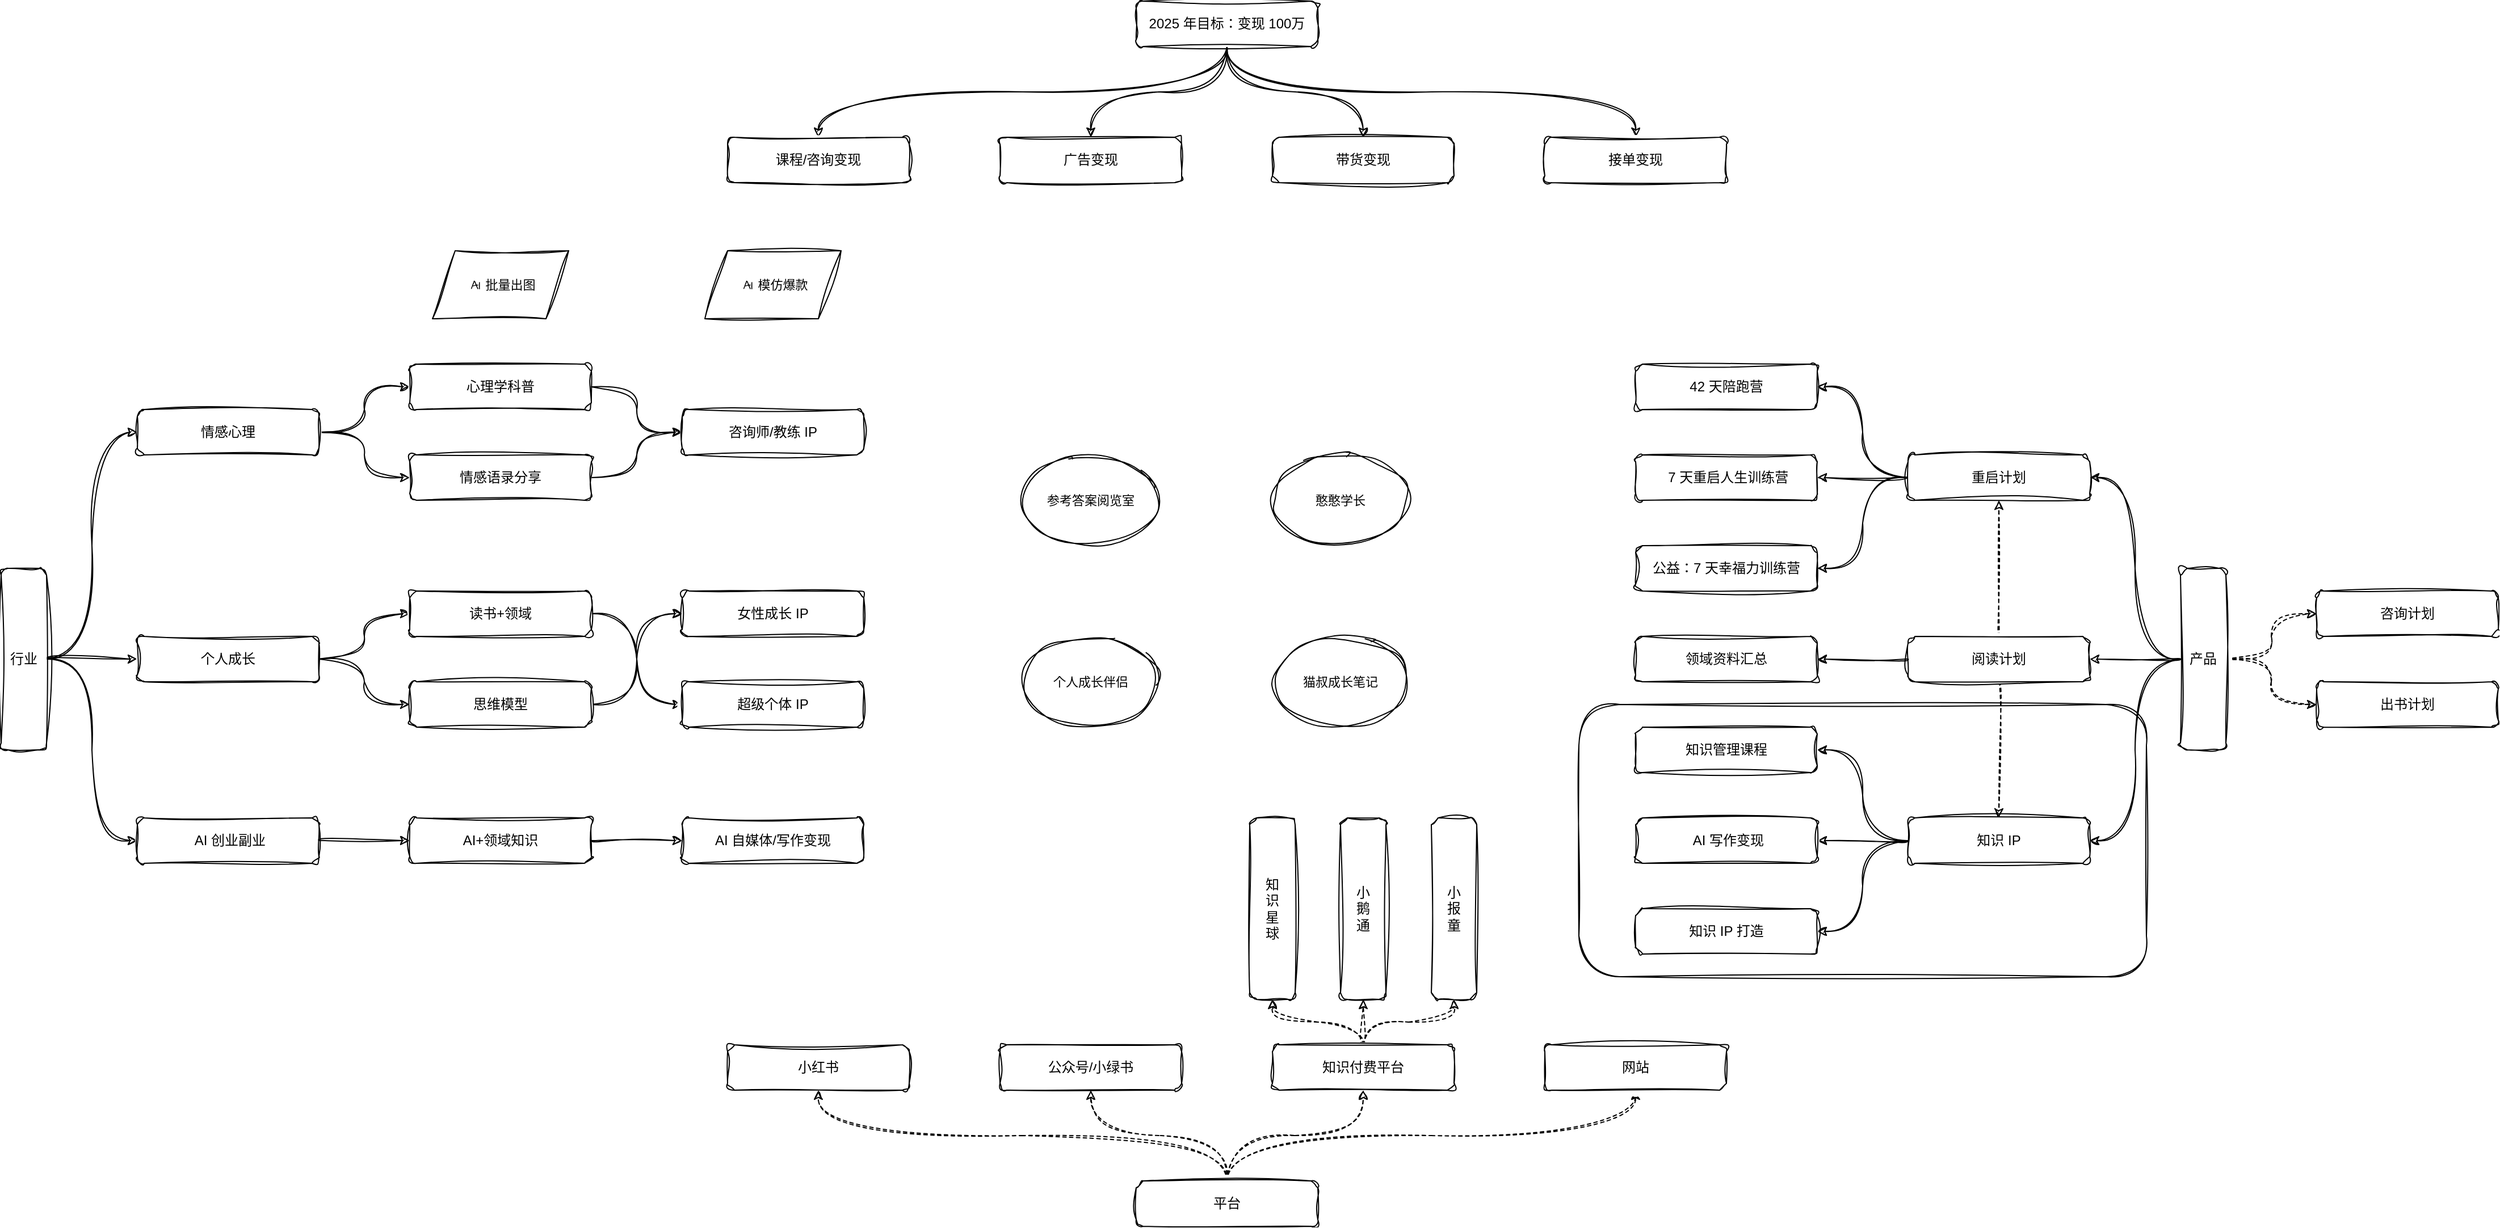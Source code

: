 <mxfile version="26.0.2">
  <diagram name="第 1 页" id="UwPCsk7tcZKnBwsrufCo">
    <mxGraphModel dx="2588" dy="488" grid="1" gridSize="10" guides="1" tooltips="1" connect="1" arrows="1" fold="1" page="1" pageScale="1" pageWidth="827" pageHeight="1169" math="0" shadow="0">
      <root>
        <mxCell id="0" />
        <mxCell id="1" parent="0" />
        <mxCell id="7ZCjbb---kI1NV6WR_Lr-1" value="" style="rounded=1;whiteSpace=wrap;html=1;sketch=1;hachureGap=4;jiggle=2;curveFitting=1;fontFamily=Architects Daughter;fontSource=https%3A%2F%2Ffonts.googleapis.com%2Fcss%3Ffamily%3DArchitects%2BDaughter;" vertex="1" parent="1">
          <mxGeometry x="-90" y="660" width="500" height="240" as="geometry" />
        </mxCell>
        <mxCell id="H55pQzMAIsQwWW3oVqWX-6" style="edgeStyle=orthogonalEdgeStyle;rounded=0;hachureGap=4;orthogonalLoop=1;jettySize=auto;html=1;fontFamily=Architects Daughter;fontSource=https%3A%2F%2Ffonts.googleapis.com%2Fcss%3Ffamily%3DArchitects%2BDaughter;curved=1;exitX=0.5;exitY=1;exitDx=0;exitDy=0;sketch=1;curveFitting=1;jiggle=2;" parent="1" source="H55pQzMAIsQwWW3oVqWX-1" target="H55pQzMAIsQwWW3oVqWX-2" edge="1">
          <mxGeometry relative="1" as="geometry" />
        </mxCell>
        <mxCell id="H55pQzMAIsQwWW3oVqWX-7" style="edgeStyle=orthogonalEdgeStyle;shape=connector;curved=1;rounded=0;sketch=1;hachureGap=4;jiggle=2;curveFitting=1;orthogonalLoop=1;jettySize=auto;html=1;entryX=0.5;entryY=0;entryDx=0;entryDy=0;strokeColor=default;align=center;verticalAlign=middle;fontFamily=Architects Daughter;fontSource=https%3A%2F%2Ffonts.googleapis.com%2Fcss%3Ffamily%3DArchitects%2BDaughter;fontSize=11;fontColor=default;labelBackgroundColor=default;endArrow=classic;" parent="1" source="H55pQzMAIsQwWW3oVqWX-1" target="H55pQzMAIsQwWW3oVqWX-3" edge="1">
          <mxGeometry relative="1" as="geometry" />
        </mxCell>
        <mxCell id="H55pQzMAIsQwWW3oVqWX-8" style="edgeStyle=orthogonalEdgeStyle;shape=connector;curved=1;rounded=0;sketch=1;hachureGap=4;jiggle=2;curveFitting=1;orthogonalLoop=1;jettySize=auto;html=1;strokeColor=default;align=center;verticalAlign=middle;fontFamily=Architects Daughter;fontSource=https%3A%2F%2Ffonts.googleapis.com%2Fcss%3Ffamily%3DArchitects%2BDaughter;fontSize=11;fontColor=default;labelBackgroundColor=default;endArrow=classic;" parent="1" source="H55pQzMAIsQwWW3oVqWX-1" target="H55pQzMAIsQwWW3oVqWX-4" edge="1">
          <mxGeometry relative="1" as="geometry" />
        </mxCell>
        <mxCell id="H55pQzMAIsQwWW3oVqWX-9" style="edgeStyle=orthogonalEdgeStyle;shape=connector;curved=1;rounded=0;sketch=1;hachureGap=4;jiggle=2;curveFitting=1;orthogonalLoop=1;jettySize=auto;html=1;strokeColor=default;align=center;verticalAlign=middle;fontFamily=Architects Daughter;fontSource=https%3A%2F%2Ffonts.googleapis.com%2Fcss%3Ffamily%3DArchitects%2BDaughter;fontSize=11;fontColor=default;labelBackgroundColor=default;endArrow=classic;exitX=0.5;exitY=1;exitDx=0;exitDy=0;" parent="1" source="H55pQzMAIsQwWW3oVqWX-1" target="H55pQzMAIsQwWW3oVqWX-5" edge="1">
          <mxGeometry relative="1" as="geometry" />
        </mxCell>
        <mxCell id="H55pQzMAIsQwWW3oVqWX-1" value="2025 年目标：变现 100万" style="rounded=1;whiteSpace=wrap;html=1;sketch=1;curveFitting=1;jiggle=2;" parent="1" vertex="1">
          <mxGeometry x="-480" y="40" width="160" height="40" as="geometry" />
        </mxCell>
        <mxCell id="H55pQzMAIsQwWW3oVqWX-2" value="课程/咨询变现" style="rounded=1;whiteSpace=wrap;html=1;sketch=1;curveFitting=1;jiggle=2;" parent="1" vertex="1">
          <mxGeometry x="-840" y="160" width="160" height="40" as="geometry" />
        </mxCell>
        <mxCell id="H55pQzMAIsQwWW3oVqWX-3" value="广告变现" style="rounded=1;whiteSpace=wrap;html=1;sketch=1;curveFitting=1;jiggle=2;" parent="1" vertex="1">
          <mxGeometry x="-600" y="160" width="160" height="40" as="geometry" />
        </mxCell>
        <mxCell id="H55pQzMAIsQwWW3oVqWX-4" value="带货变现" style="rounded=1;whiteSpace=wrap;html=1;sketch=1;curveFitting=1;jiggle=2;" parent="1" vertex="1">
          <mxGeometry x="-360" y="160" width="160" height="40" as="geometry" />
        </mxCell>
        <mxCell id="H55pQzMAIsQwWW3oVqWX-5" value="接单变现" style="rounded=1;whiteSpace=wrap;html=1;sketch=1;curveFitting=1;jiggle=2;" parent="1" vertex="1">
          <mxGeometry x="-120" y="160" width="160" height="40" as="geometry" />
        </mxCell>
        <mxCell id="H55pQzMAIsQwWW3oVqWX-14" style="edgeStyle=orthogonalEdgeStyle;shape=connector;curved=1;rounded=0;sketch=1;hachureGap=4;jiggle=2;curveFitting=1;orthogonalLoop=1;jettySize=auto;html=1;entryX=0;entryY=0.5;entryDx=0;entryDy=0;strokeColor=default;align=center;verticalAlign=middle;fontFamily=Architects Daughter;fontSource=https%3A%2F%2Ffonts.googleapis.com%2Fcss%3Ffamily%3DArchitects%2BDaughter;fontSize=11;fontColor=default;labelBackgroundColor=default;endArrow=classic;" parent="1" source="H55pQzMAIsQwWW3oVqWX-10" target="H55pQzMAIsQwWW3oVqWX-11" edge="1">
          <mxGeometry relative="1" as="geometry" />
        </mxCell>
        <mxCell id="H55pQzMAIsQwWW3oVqWX-15" style="edgeStyle=orthogonalEdgeStyle;shape=connector;curved=1;rounded=0;sketch=1;hachureGap=4;jiggle=2;curveFitting=1;orthogonalLoop=1;jettySize=auto;html=1;strokeColor=default;align=center;verticalAlign=middle;fontFamily=Architects Daughter;fontSource=https%3A%2F%2Ffonts.googleapis.com%2Fcss%3Ffamily%3DArchitects%2BDaughter;fontSize=11;fontColor=default;labelBackgroundColor=default;endArrow=classic;" parent="1" source="H55pQzMAIsQwWW3oVqWX-10" target="H55pQzMAIsQwWW3oVqWX-12" edge="1">
          <mxGeometry relative="1" as="geometry" />
        </mxCell>
        <mxCell id="H55pQzMAIsQwWW3oVqWX-16" style="edgeStyle=orthogonalEdgeStyle;shape=connector;curved=1;rounded=0;sketch=1;hachureGap=4;jiggle=2;curveFitting=1;orthogonalLoop=1;jettySize=auto;html=1;entryX=0;entryY=0.5;entryDx=0;entryDy=0;strokeColor=default;align=center;verticalAlign=middle;fontFamily=Architects Daughter;fontSource=https%3A%2F%2Ffonts.googleapis.com%2Fcss%3Ffamily%3DArchitects%2BDaughter;fontSize=11;fontColor=default;labelBackgroundColor=default;endArrow=classic;" parent="1" source="H55pQzMAIsQwWW3oVqWX-10" target="H55pQzMAIsQwWW3oVqWX-13" edge="1">
          <mxGeometry relative="1" as="geometry" />
        </mxCell>
        <mxCell id="H55pQzMAIsQwWW3oVqWX-10" value="行业" style="rounded=1;whiteSpace=wrap;html=1;sketch=1;curveFitting=1;jiggle=2;" parent="1" vertex="1">
          <mxGeometry x="-1480" y="540" width="40" height="160" as="geometry" />
        </mxCell>
        <mxCell id="H55pQzMAIsQwWW3oVqWX-22" style="edgeStyle=orthogonalEdgeStyle;shape=connector;curved=1;rounded=0;sketch=1;hachureGap=4;jiggle=2;curveFitting=1;orthogonalLoop=1;jettySize=auto;html=1;strokeColor=default;align=center;verticalAlign=middle;fontFamily=Architects Daughter;fontSource=https%3A%2F%2Ffonts.googleapis.com%2Fcss%3Ffamily%3DArchitects%2BDaughter;fontSize=11;fontColor=default;labelBackgroundColor=default;endArrow=classic;" parent="1" source="H55pQzMAIsQwWW3oVqWX-11" target="H55pQzMAIsQwWW3oVqWX-17" edge="1">
          <mxGeometry relative="1" as="geometry" />
        </mxCell>
        <mxCell id="H55pQzMAIsQwWW3oVqWX-23" style="edgeStyle=orthogonalEdgeStyle;shape=connector;curved=1;rounded=0;sketch=1;hachureGap=4;jiggle=2;curveFitting=1;orthogonalLoop=1;jettySize=auto;html=1;entryX=0;entryY=0.5;entryDx=0;entryDy=0;strokeColor=default;align=center;verticalAlign=middle;fontFamily=Architects Daughter;fontSource=https%3A%2F%2Ffonts.googleapis.com%2Fcss%3Ffamily%3DArchitects%2BDaughter;fontSize=11;fontColor=default;labelBackgroundColor=default;endArrow=classic;" parent="1" source="H55pQzMAIsQwWW3oVqWX-11" target="H55pQzMAIsQwWW3oVqWX-18" edge="1">
          <mxGeometry relative="1" as="geometry" />
        </mxCell>
        <mxCell id="H55pQzMAIsQwWW3oVqWX-11" value="情感心理" style="rounded=1;whiteSpace=wrap;html=1;sketch=1;curveFitting=1;jiggle=2;" parent="1" vertex="1">
          <mxGeometry x="-1360" y="400" width="160" height="40" as="geometry" />
        </mxCell>
        <mxCell id="H55pQzMAIsQwWW3oVqWX-28" style="edgeStyle=orthogonalEdgeStyle;shape=connector;curved=1;rounded=0;sketch=1;hachureGap=4;jiggle=2;curveFitting=1;orthogonalLoop=1;jettySize=auto;html=1;strokeColor=default;align=center;verticalAlign=middle;fontFamily=Architects Daughter;fontSource=https%3A%2F%2Ffonts.googleapis.com%2Fcss%3Ffamily%3DArchitects%2BDaughter;fontSize=11;fontColor=default;labelBackgroundColor=default;endArrow=classic;" parent="1" source="H55pQzMAIsQwWW3oVqWX-12" target="H55pQzMAIsQwWW3oVqWX-24" edge="1">
          <mxGeometry relative="1" as="geometry" />
        </mxCell>
        <mxCell id="H55pQzMAIsQwWW3oVqWX-29" style="edgeStyle=orthogonalEdgeStyle;shape=connector;curved=1;rounded=0;sketch=1;hachureGap=4;jiggle=2;curveFitting=1;orthogonalLoop=1;jettySize=auto;html=1;entryX=0;entryY=0.5;entryDx=0;entryDy=0;strokeColor=default;align=center;verticalAlign=middle;fontFamily=Architects Daughter;fontSource=https%3A%2F%2Ffonts.googleapis.com%2Fcss%3Ffamily%3DArchitects%2BDaughter;fontSize=11;fontColor=default;labelBackgroundColor=default;endArrow=classic;" parent="1" source="H55pQzMAIsQwWW3oVqWX-12" target="H55pQzMAIsQwWW3oVqWX-25" edge="1">
          <mxGeometry relative="1" as="geometry" />
        </mxCell>
        <mxCell id="H55pQzMAIsQwWW3oVqWX-12" value="个人成长" style="rounded=1;whiteSpace=wrap;html=1;sketch=1;curveFitting=1;jiggle=2;" parent="1" vertex="1">
          <mxGeometry x="-1360" y="600" width="160" height="40" as="geometry" />
        </mxCell>
        <mxCell id="H55pQzMAIsQwWW3oVqWX-35" style="edgeStyle=orthogonalEdgeStyle;shape=connector;curved=1;rounded=0;sketch=1;hachureGap=4;jiggle=2;curveFitting=1;orthogonalLoop=1;jettySize=auto;html=1;strokeColor=default;align=center;verticalAlign=middle;fontFamily=Architects Daughter;fontSource=https%3A%2F%2Ffonts.googleapis.com%2Fcss%3Ffamily%3DArchitects%2BDaughter;fontSize=11;fontColor=default;labelBackgroundColor=default;endArrow=classic;" parent="1" source="H55pQzMAIsQwWW3oVqWX-13" target="H55pQzMAIsQwWW3oVqWX-33" edge="1">
          <mxGeometry relative="1" as="geometry" />
        </mxCell>
        <mxCell id="H55pQzMAIsQwWW3oVqWX-13" value="&amp;nbsp;AI 创业副业" style="rounded=1;whiteSpace=wrap;html=1;sketch=1;curveFitting=1;jiggle=2;" parent="1" vertex="1">
          <mxGeometry x="-1360" y="760" width="160" height="40" as="geometry" />
        </mxCell>
        <mxCell id="H55pQzMAIsQwWW3oVqWX-20" style="edgeStyle=orthogonalEdgeStyle;shape=connector;curved=1;rounded=0;sketch=1;hachureGap=4;jiggle=2;curveFitting=1;orthogonalLoop=1;jettySize=auto;html=1;entryX=0;entryY=0.5;entryDx=0;entryDy=0;strokeColor=default;align=center;verticalAlign=middle;fontFamily=Architects Daughter;fontSource=https%3A%2F%2Ffonts.googleapis.com%2Fcss%3Ffamily%3DArchitects%2BDaughter;fontSize=11;fontColor=default;labelBackgroundColor=default;endArrow=classic;" parent="1" source="H55pQzMAIsQwWW3oVqWX-17" target="H55pQzMAIsQwWW3oVqWX-19" edge="1">
          <mxGeometry relative="1" as="geometry" />
        </mxCell>
        <mxCell id="H55pQzMAIsQwWW3oVqWX-17" value="心理学科普" style="rounded=1;whiteSpace=wrap;html=1;sketch=1;curveFitting=1;jiggle=2;" parent="1" vertex="1">
          <mxGeometry x="-1120" y="360" width="160" height="40" as="geometry" />
        </mxCell>
        <mxCell id="H55pQzMAIsQwWW3oVqWX-21" style="edgeStyle=orthogonalEdgeStyle;shape=connector;curved=1;rounded=0;sketch=1;hachureGap=4;jiggle=2;curveFitting=1;orthogonalLoop=1;jettySize=auto;html=1;entryX=0;entryY=0.5;entryDx=0;entryDy=0;strokeColor=default;align=center;verticalAlign=middle;fontFamily=Architects Daughter;fontSource=https%3A%2F%2Ffonts.googleapis.com%2Fcss%3Ffamily%3DArchitects%2BDaughter;fontSize=11;fontColor=default;labelBackgroundColor=default;endArrow=classic;" parent="1" source="H55pQzMAIsQwWW3oVqWX-18" target="H55pQzMAIsQwWW3oVqWX-19" edge="1">
          <mxGeometry relative="1" as="geometry" />
        </mxCell>
        <mxCell id="H55pQzMAIsQwWW3oVqWX-18" value="情感语录分享" style="rounded=1;whiteSpace=wrap;html=1;sketch=1;curveFitting=1;jiggle=2;" parent="1" vertex="1">
          <mxGeometry x="-1120" y="440" width="160" height="40" as="geometry" />
        </mxCell>
        <mxCell id="H55pQzMAIsQwWW3oVqWX-19" value="咨询师/教练 IP" style="rounded=1;whiteSpace=wrap;html=1;sketch=1;curveFitting=1;jiggle=2;" parent="1" vertex="1">
          <mxGeometry x="-880" y="400" width="160" height="40" as="geometry" />
        </mxCell>
        <mxCell id="H55pQzMAIsQwWW3oVqWX-31" style="edgeStyle=orthogonalEdgeStyle;shape=connector;curved=1;rounded=0;sketch=1;hachureGap=4;jiggle=2;curveFitting=1;orthogonalLoop=1;jettySize=auto;html=1;entryX=0;entryY=0.5;entryDx=0;entryDy=0;strokeColor=default;align=center;verticalAlign=middle;fontFamily=Architects Daughter;fontSource=https%3A%2F%2Ffonts.googleapis.com%2Fcss%3Ffamily%3DArchitects%2BDaughter;fontSize=11;fontColor=default;labelBackgroundColor=default;endArrow=classic;" parent="1" source="H55pQzMAIsQwWW3oVqWX-24" target="H55pQzMAIsQwWW3oVqWX-27" edge="1">
          <mxGeometry relative="1" as="geometry" />
        </mxCell>
        <mxCell id="H55pQzMAIsQwWW3oVqWX-24" value="读书+领域" style="rounded=1;whiteSpace=wrap;html=1;sketch=1;curveFitting=1;jiggle=2;" parent="1" vertex="1">
          <mxGeometry x="-1120" y="560" width="160" height="40" as="geometry" />
        </mxCell>
        <mxCell id="H55pQzMAIsQwWW3oVqWX-32" style="edgeStyle=orthogonalEdgeStyle;shape=connector;curved=1;rounded=0;sketch=1;hachureGap=4;jiggle=2;curveFitting=1;orthogonalLoop=1;jettySize=auto;html=1;entryX=0;entryY=0.5;entryDx=0;entryDy=0;strokeColor=default;align=center;verticalAlign=middle;fontFamily=Architects Daughter;fontSource=https%3A%2F%2Ffonts.googleapis.com%2Fcss%3Ffamily%3DArchitects%2BDaughter;fontSize=11;fontColor=default;labelBackgroundColor=default;endArrow=classic;" parent="1" source="H55pQzMAIsQwWW3oVqWX-25" target="H55pQzMAIsQwWW3oVqWX-26" edge="1">
          <mxGeometry relative="1" as="geometry" />
        </mxCell>
        <mxCell id="H55pQzMAIsQwWW3oVqWX-25" value="思维模型" style="rounded=1;whiteSpace=wrap;html=1;sketch=1;curveFitting=1;jiggle=2;" parent="1" vertex="1">
          <mxGeometry x="-1120" y="640" width="160" height="40" as="geometry" />
        </mxCell>
        <mxCell id="H55pQzMAIsQwWW3oVqWX-26" value="女性成长 IP" style="rounded=1;whiteSpace=wrap;html=1;sketch=1;curveFitting=1;jiggle=2;" parent="1" vertex="1">
          <mxGeometry x="-880" y="560" width="160" height="40" as="geometry" />
        </mxCell>
        <mxCell id="H55pQzMAIsQwWW3oVqWX-27" value="超级个体 IP" style="rounded=1;whiteSpace=wrap;html=1;sketch=1;curveFitting=1;jiggle=2;" parent="1" vertex="1">
          <mxGeometry x="-880" y="640" width="160" height="40" as="geometry" />
        </mxCell>
        <mxCell id="H55pQzMAIsQwWW3oVqWX-37" style="edgeStyle=orthogonalEdgeStyle;shape=connector;curved=1;rounded=0;sketch=1;hachureGap=4;jiggle=2;curveFitting=1;orthogonalLoop=1;jettySize=auto;html=1;strokeColor=default;align=center;verticalAlign=middle;fontFamily=Architects Daughter;fontSource=https%3A%2F%2Ffonts.googleapis.com%2Fcss%3Ffamily%3DArchitects%2BDaughter;fontSize=11;fontColor=default;labelBackgroundColor=default;endArrow=classic;" parent="1" source="H55pQzMAIsQwWW3oVqWX-33" target="H55pQzMAIsQwWW3oVqWX-36" edge="1">
          <mxGeometry relative="1" as="geometry" />
        </mxCell>
        <mxCell id="H55pQzMAIsQwWW3oVqWX-33" value="AI+领域知识" style="rounded=1;whiteSpace=wrap;html=1;sketch=1;curveFitting=1;jiggle=2;" parent="1" vertex="1">
          <mxGeometry x="-1120" y="760" width="160" height="40" as="geometry" />
        </mxCell>
        <mxCell id="H55pQzMAIsQwWW3oVqWX-36" value="AI 自媒体/写作变现" style="rounded=1;whiteSpace=wrap;html=1;sketch=1;curveFitting=1;jiggle=2;" parent="1" vertex="1">
          <mxGeometry x="-880" y="760" width="160" height="40" as="geometry" />
        </mxCell>
        <mxCell id="H55pQzMAIsQwWW3oVqWX-42" style="edgeStyle=orthogonalEdgeStyle;shape=connector;curved=1;rounded=0;sketch=1;hachureGap=4;jiggle=2;curveFitting=1;orthogonalLoop=1;jettySize=auto;html=1;entryX=1;entryY=0.5;entryDx=0;entryDy=0;strokeColor=default;align=center;verticalAlign=middle;fontFamily=Architects Daughter;fontSource=https%3A%2F%2Ffonts.googleapis.com%2Fcss%3Ffamily%3DArchitects%2BDaughter;fontSize=11;fontColor=default;labelBackgroundColor=default;endArrow=classic;" parent="1" source="H55pQzMAIsQwWW3oVqWX-38" target="H55pQzMAIsQwWW3oVqWX-39" edge="1">
          <mxGeometry relative="1" as="geometry" />
        </mxCell>
        <mxCell id="H55pQzMAIsQwWW3oVqWX-43" style="edgeStyle=orthogonalEdgeStyle;shape=connector;curved=1;rounded=0;sketch=1;hachureGap=4;jiggle=2;curveFitting=1;orthogonalLoop=1;jettySize=auto;html=1;strokeColor=default;align=center;verticalAlign=middle;fontFamily=Architects Daughter;fontSource=https%3A%2F%2Ffonts.googleapis.com%2Fcss%3Ffamily%3DArchitects%2BDaughter;fontSize=11;fontColor=default;labelBackgroundColor=default;endArrow=classic;" parent="1" source="H55pQzMAIsQwWW3oVqWX-38" target="H55pQzMAIsQwWW3oVqWX-40" edge="1">
          <mxGeometry relative="1" as="geometry" />
        </mxCell>
        <mxCell id="H55pQzMAIsQwWW3oVqWX-44" style="edgeStyle=orthogonalEdgeStyle;shape=connector;curved=1;rounded=0;sketch=1;hachureGap=4;jiggle=2;curveFitting=1;orthogonalLoop=1;jettySize=auto;html=1;entryX=1;entryY=0.5;entryDx=0;entryDy=0;strokeColor=default;align=center;verticalAlign=middle;fontFamily=Architects Daughter;fontSource=https%3A%2F%2Ffonts.googleapis.com%2Fcss%3Ffamily%3DArchitects%2BDaughter;fontSize=11;fontColor=default;labelBackgroundColor=default;endArrow=classic;" parent="1" source="H55pQzMAIsQwWW3oVqWX-38" target="H55pQzMAIsQwWW3oVqWX-41" edge="1">
          <mxGeometry relative="1" as="geometry" />
        </mxCell>
        <mxCell id="H55pQzMAIsQwWW3oVqWX-85" style="edgeStyle=orthogonalEdgeStyle;shape=connector;curved=1;rounded=0;sketch=1;hachureGap=4;jiggle=2;curveFitting=1;orthogonalLoop=1;jettySize=auto;html=1;dashed=1;strokeColor=default;align=center;verticalAlign=middle;fontFamily=Architects Daughter;fontSource=https%3A%2F%2Ffonts.googleapis.com%2Fcss%3Ffamily%3DArchitects%2BDaughter;fontSize=11;fontColor=default;labelBackgroundColor=default;endArrow=classic;" parent="1" source="H55pQzMAIsQwWW3oVqWX-38" target="H55pQzMAIsQwWW3oVqWX-84" edge="1">
          <mxGeometry relative="1" as="geometry" />
        </mxCell>
        <mxCell id="H55pQzMAIsQwWW3oVqWX-87" style="edgeStyle=orthogonalEdgeStyle;shape=connector;curved=1;rounded=0;sketch=1;hachureGap=4;jiggle=2;curveFitting=1;orthogonalLoop=1;jettySize=auto;html=1;entryX=0;entryY=0.5;entryDx=0;entryDy=0;dashed=1;strokeColor=default;align=center;verticalAlign=middle;fontFamily=Architects Daughter;fontSource=https%3A%2F%2Ffonts.googleapis.com%2Fcss%3Ffamily%3DArchitects%2BDaughter;fontSize=11;fontColor=default;labelBackgroundColor=default;endArrow=classic;" parent="1" source="H55pQzMAIsQwWW3oVqWX-38" target="H55pQzMAIsQwWW3oVqWX-86" edge="1">
          <mxGeometry relative="1" as="geometry" />
        </mxCell>
        <mxCell id="H55pQzMAIsQwWW3oVqWX-38" value="产品" style="rounded=1;whiteSpace=wrap;html=1;sketch=1;curveFitting=1;jiggle=2;" parent="1" vertex="1">
          <mxGeometry x="440" y="540" width="40" height="160" as="geometry" />
        </mxCell>
        <mxCell id="H55pQzMAIsQwWW3oVqWX-48" style="edgeStyle=orthogonalEdgeStyle;shape=connector;curved=1;rounded=0;sketch=1;hachureGap=4;jiggle=2;curveFitting=1;orthogonalLoop=1;jettySize=auto;html=1;entryX=1;entryY=0.5;entryDx=0;entryDy=0;strokeColor=default;align=center;verticalAlign=middle;fontFamily=Architects Daughter;fontSource=https%3A%2F%2Ffonts.googleapis.com%2Fcss%3Ffamily%3DArchitects%2BDaughter;fontSize=11;fontColor=default;labelBackgroundColor=default;endArrow=classic;" parent="1" source="H55pQzMAIsQwWW3oVqWX-39" target="H55pQzMAIsQwWW3oVqWX-45" edge="1">
          <mxGeometry relative="1" as="geometry" />
        </mxCell>
        <mxCell id="H55pQzMAIsQwWW3oVqWX-49" style="edgeStyle=orthogonalEdgeStyle;shape=connector;curved=1;rounded=0;sketch=1;hachureGap=4;jiggle=2;curveFitting=1;orthogonalLoop=1;jettySize=auto;html=1;strokeColor=default;align=center;verticalAlign=middle;fontFamily=Architects Daughter;fontSource=https%3A%2F%2Ffonts.googleapis.com%2Fcss%3Ffamily%3DArchitects%2BDaughter;fontSize=11;fontColor=default;labelBackgroundColor=default;endArrow=classic;" parent="1" source="H55pQzMAIsQwWW3oVqWX-39" target="H55pQzMAIsQwWW3oVqWX-47" edge="1">
          <mxGeometry relative="1" as="geometry" />
        </mxCell>
        <mxCell id="H55pQzMAIsQwWW3oVqWX-50" style="edgeStyle=orthogonalEdgeStyle;shape=connector;curved=1;rounded=0;sketch=1;hachureGap=4;jiggle=2;curveFitting=1;orthogonalLoop=1;jettySize=auto;html=1;entryX=1;entryY=0.5;entryDx=0;entryDy=0;strokeColor=default;align=center;verticalAlign=middle;fontFamily=Architects Daughter;fontSource=https%3A%2F%2Ffonts.googleapis.com%2Fcss%3Ffamily%3DArchitects%2BDaughter;fontSize=11;fontColor=default;labelBackgroundColor=default;endArrow=classic;" parent="1" source="H55pQzMAIsQwWW3oVqWX-39" target="H55pQzMAIsQwWW3oVqWX-46" edge="1">
          <mxGeometry relative="1" as="geometry" />
        </mxCell>
        <mxCell id="H55pQzMAIsQwWW3oVqWX-39" value="重启计划" style="rounded=1;whiteSpace=wrap;html=1;sketch=1;curveFitting=1;jiggle=2;" parent="1" vertex="1">
          <mxGeometry x="200" y="440" width="160" height="40" as="geometry" />
        </mxCell>
        <mxCell id="H55pQzMAIsQwWW3oVqWX-52" style="edgeStyle=orthogonalEdgeStyle;shape=connector;curved=1;rounded=0;sketch=1;hachureGap=4;jiggle=2;curveFitting=1;orthogonalLoop=1;jettySize=auto;html=1;strokeColor=default;align=center;verticalAlign=middle;fontFamily=Architects Daughter;fontSource=https%3A%2F%2Ffonts.googleapis.com%2Fcss%3Ffamily%3DArchitects%2BDaughter;fontSize=11;fontColor=default;labelBackgroundColor=default;endArrow=classic;" parent="1" source="H55pQzMAIsQwWW3oVqWX-40" target="H55pQzMAIsQwWW3oVqWX-51" edge="1">
          <mxGeometry relative="1" as="geometry" />
        </mxCell>
        <mxCell id="H55pQzMAIsQwWW3oVqWX-68" style="edgeStyle=orthogonalEdgeStyle;shape=connector;curved=1;rounded=0;sketch=1;hachureGap=4;jiggle=2;curveFitting=1;orthogonalLoop=1;jettySize=auto;html=1;entryX=0.5;entryY=1;entryDx=0;entryDy=0;dashed=1;strokeColor=default;align=center;verticalAlign=middle;fontFamily=Architects Daughter;fontSource=https%3A%2F%2Ffonts.googleapis.com%2Fcss%3Ffamily%3DArchitects%2BDaughter;fontSize=11;fontColor=default;labelBackgroundColor=default;endArrow=classic;" parent="1" source="H55pQzMAIsQwWW3oVqWX-40" target="H55pQzMAIsQwWW3oVqWX-39" edge="1">
          <mxGeometry relative="1" as="geometry" />
        </mxCell>
        <mxCell id="H55pQzMAIsQwWW3oVqWX-69" style="edgeStyle=orthogonalEdgeStyle;shape=connector;curved=1;rounded=0;sketch=1;hachureGap=4;jiggle=2;curveFitting=1;orthogonalLoop=1;jettySize=auto;html=1;entryX=0.5;entryY=0;entryDx=0;entryDy=0;dashed=1;strokeColor=default;align=center;verticalAlign=middle;fontFamily=Architects Daughter;fontSource=https%3A%2F%2Ffonts.googleapis.com%2Fcss%3Ffamily%3DArchitects%2BDaughter;fontSize=11;fontColor=default;labelBackgroundColor=default;endArrow=classic;" parent="1" source="H55pQzMAIsQwWW3oVqWX-40" target="H55pQzMAIsQwWW3oVqWX-41" edge="1">
          <mxGeometry relative="1" as="geometry" />
        </mxCell>
        <mxCell id="H55pQzMAIsQwWW3oVqWX-40" value="阅读计划" style="rounded=1;whiteSpace=wrap;html=1;sketch=1;curveFitting=1;jiggle=2;" parent="1" vertex="1">
          <mxGeometry x="200" y="600" width="160" height="40" as="geometry" />
        </mxCell>
        <mxCell id="H55pQzMAIsQwWW3oVqWX-56" style="edgeStyle=orthogonalEdgeStyle;shape=connector;curved=1;rounded=0;sketch=1;hachureGap=4;jiggle=2;curveFitting=1;orthogonalLoop=1;jettySize=auto;html=1;entryX=1;entryY=0.5;entryDx=0;entryDy=0;strokeColor=default;align=center;verticalAlign=middle;fontFamily=Architects Daughter;fontSource=https%3A%2F%2Ffonts.googleapis.com%2Fcss%3Ffamily%3DArchitects%2BDaughter;fontSize=11;fontColor=default;labelBackgroundColor=default;endArrow=classic;" parent="1" source="H55pQzMAIsQwWW3oVqWX-41" target="H55pQzMAIsQwWW3oVqWX-54" edge="1">
          <mxGeometry relative="1" as="geometry" />
        </mxCell>
        <mxCell id="H55pQzMAIsQwWW3oVqWX-57" style="edgeStyle=orthogonalEdgeStyle;shape=connector;curved=1;rounded=0;sketch=1;hachureGap=4;jiggle=2;curveFitting=1;orthogonalLoop=1;jettySize=auto;html=1;strokeColor=default;align=center;verticalAlign=middle;fontFamily=Architects Daughter;fontSource=https%3A%2F%2Ffonts.googleapis.com%2Fcss%3Ffamily%3DArchitects%2BDaughter;fontSize=11;fontColor=default;labelBackgroundColor=default;endArrow=classic;" parent="1" source="H55pQzMAIsQwWW3oVqWX-41" target="H55pQzMAIsQwWW3oVqWX-53" edge="1">
          <mxGeometry relative="1" as="geometry" />
        </mxCell>
        <mxCell id="H55pQzMAIsQwWW3oVqWX-58" style="edgeStyle=orthogonalEdgeStyle;shape=connector;curved=1;rounded=0;sketch=1;hachureGap=4;jiggle=2;curveFitting=1;orthogonalLoop=1;jettySize=auto;html=1;entryX=1;entryY=0.5;entryDx=0;entryDy=0;strokeColor=default;align=center;verticalAlign=middle;fontFamily=Architects Daughter;fontSource=https%3A%2F%2Ffonts.googleapis.com%2Fcss%3Ffamily%3DArchitects%2BDaughter;fontSize=11;fontColor=default;labelBackgroundColor=default;endArrow=classic;" parent="1" source="H55pQzMAIsQwWW3oVqWX-41" target="H55pQzMAIsQwWW3oVqWX-55" edge="1">
          <mxGeometry relative="1" as="geometry" />
        </mxCell>
        <mxCell id="H55pQzMAIsQwWW3oVqWX-41" value="知识 IP" style="rounded=1;whiteSpace=wrap;html=1;sketch=1;curveFitting=1;jiggle=2;" parent="1" vertex="1">
          <mxGeometry x="200" y="760" width="160" height="40" as="geometry" />
        </mxCell>
        <mxCell id="H55pQzMAIsQwWW3oVqWX-45" value="42 天陪跑营" style="rounded=1;whiteSpace=wrap;html=1;sketch=1;curveFitting=1;jiggle=2;" parent="1" vertex="1">
          <mxGeometry x="-40" y="360" width="160" height="40" as="geometry" />
        </mxCell>
        <mxCell id="H55pQzMAIsQwWW3oVqWX-46" value="公益：7 天幸福力训练营" style="rounded=1;whiteSpace=wrap;html=1;sketch=1;curveFitting=1;jiggle=2;" parent="1" vertex="1">
          <mxGeometry x="-40" y="520" width="160" height="40" as="geometry" />
        </mxCell>
        <mxCell id="H55pQzMAIsQwWW3oVqWX-47" value="&amp;nbsp;7 天重启人生训练营" style="rounded=1;whiteSpace=wrap;html=1;sketch=1;curveFitting=1;jiggle=2;" parent="1" vertex="1">
          <mxGeometry x="-40" y="440" width="160" height="40" as="geometry" />
        </mxCell>
        <mxCell id="H55pQzMAIsQwWW3oVqWX-51" value="领域资料汇总" style="rounded=1;whiteSpace=wrap;html=1;sketch=1;curveFitting=1;jiggle=2;" parent="1" vertex="1">
          <mxGeometry x="-40" y="600" width="160" height="40" as="geometry" />
        </mxCell>
        <mxCell id="H55pQzMAIsQwWW3oVqWX-53" value="&amp;nbsp;AI 写作变现" style="rounded=1;whiteSpace=wrap;html=1;sketch=1;curveFitting=1;jiggle=2;" parent="1" vertex="1">
          <mxGeometry x="-40" y="760" width="160" height="40" as="geometry" />
        </mxCell>
        <mxCell id="H55pQzMAIsQwWW3oVqWX-54" value="知识管理课程" style="rounded=1;whiteSpace=wrap;html=1;sketch=1;curveFitting=1;jiggle=2;" parent="1" vertex="1">
          <mxGeometry x="-40" y="680" width="160" height="40" as="geometry" />
        </mxCell>
        <mxCell id="H55pQzMAIsQwWW3oVqWX-55" value="知识 IP 打造" style="rounded=1;whiteSpace=wrap;html=1;sketch=1;curveFitting=1;jiggle=2;" parent="1" vertex="1">
          <mxGeometry x="-40" y="840" width="160" height="40" as="geometry" />
        </mxCell>
        <mxCell id="H55pQzMAIsQwWW3oVqWX-80" style="edgeStyle=orthogonalEdgeStyle;shape=connector;curved=1;rounded=0;sketch=1;hachureGap=4;jiggle=2;curveFitting=1;orthogonalLoop=1;jettySize=auto;html=1;entryX=0.5;entryY=1;entryDx=0;entryDy=0;dashed=1;strokeColor=default;align=center;verticalAlign=middle;fontFamily=Architects Daughter;fontSource=https%3A%2F%2Ffonts.googleapis.com%2Fcss%3Ffamily%3DArchitects%2BDaughter;fontSize=11;fontColor=default;labelBackgroundColor=default;endArrow=classic;exitX=0.5;exitY=0;exitDx=0;exitDy=0;" parent="1" source="H55pQzMAIsQwWW3oVqWX-74" target="H55pQzMAIsQwWW3oVqWX-75" edge="1">
          <mxGeometry relative="1" as="geometry" />
        </mxCell>
        <mxCell id="H55pQzMAIsQwWW3oVqWX-81" style="edgeStyle=orthogonalEdgeStyle;shape=connector;curved=1;rounded=0;sketch=1;hachureGap=4;jiggle=2;curveFitting=1;orthogonalLoop=1;jettySize=auto;html=1;entryX=0.5;entryY=1;entryDx=0;entryDy=0;dashed=1;strokeColor=default;align=center;verticalAlign=middle;fontFamily=Architects Daughter;fontSource=https%3A%2F%2Ffonts.googleapis.com%2Fcss%3Ffamily%3DArchitects%2BDaughter;fontSize=11;fontColor=default;labelBackgroundColor=default;endArrow=classic;" parent="1" source="H55pQzMAIsQwWW3oVqWX-74" target="H55pQzMAIsQwWW3oVqWX-76" edge="1">
          <mxGeometry relative="1" as="geometry" />
        </mxCell>
        <mxCell id="H55pQzMAIsQwWW3oVqWX-82" style="edgeStyle=orthogonalEdgeStyle;shape=connector;curved=1;rounded=0;sketch=1;hachureGap=4;jiggle=2;curveFitting=1;orthogonalLoop=1;jettySize=auto;html=1;entryX=0.5;entryY=1;entryDx=0;entryDy=0;dashed=1;strokeColor=default;align=center;verticalAlign=middle;fontFamily=Architects Daughter;fontSource=https%3A%2F%2Ffonts.googleapis.com%2Fcss%3Ffamily%3DArchitects%2BDaughter;fontSize=11;fontColor=default;labelBackgroundColor=default;endArrow=classic;" parent="1" source="H55pQzMAIsQwWW3oVqWX-74" target="H55pQzMAIsQwWW3oVqWX-77" edge="1">
          <mxGeometry relative="1" as="geometry" />
        </mxCell>
        <mxCell id="H55pQzMAIsQwWW3oVqWX-83" style="edgeStyle=orthogonalEdgeStyle;shape=connector;curved=1;rounded=0;sketch=1;hachureGap=4;jiggle=2;curveFitting=1;orthogonalLoop=1;jettySize=auto;html=1;dashed=1;strokeColor=default;align=center;verticalAlign=middle;fontFamily=Architects Daughter;fontSource=https%3A%2F%2Ffonts.googleapis.com%2Fcss%3Ffamily%3DArchitects%2BDaughter;fontSize=11;fontColor=default;labelBackgroundColor=default;endArrow=classic;exitX=0.5;exitY=0;exitDx=0;exitDy=0;" parent="1" source="H55pQzMAIsQwWW3oVqWX-74" target="H55pQzMAIsQwWW3oVqWX-78" edge="1">
          <mxGeometry relative="1" as="geometry" />
        </mxCell>
        <mxCell id="H55pQzMAIsQwWW3oVqWX-74" value="平台" style="rounded=1;whiteSpace=wrap;html=1;sketch=1;curveFitting=1;jiggle=2;" parent="1" vertex="1">
          <mxGeometry x="-480" y="1080" width="160" height="40" as="geometry" />
        </mxCell>
        <mxCell id="H55pQzMAIsQwWW3oVqWX-75" value="小红书" style="rounded=1;whiteSpace=wrap;html=1;sketch=1;curveFitting=1;jiggle=2;" parent="1" vertex="1">
          <mxGeometry x="-840" y="960" width="160" height="40" as="geometry" />
        </mxCell>
        <mxCell id="H55pQzMAIsQwWW3oVqWX-76" value="公众号/小绿书" style="rounded=1;whiteSpace=wrap;html=1;sketch=1;curveFitting=1;jiggle=2;" parent="1" vertex="1">
          <mxGeometry x="-600" y="960" width="160" height="40" as="geometry" />
        </mxCell>
        <mxCell id="H55pQzMAIsQwWW3oVqWX-105" style="edgeStyle=orthogonalEdgeStyle;shape=connector;curved=1;rounded=0;sketch=1;hachureGap=4;jiggle=2;curveFitting=1;orthogonalLoop=1;jettySize=auto;html=1;entryX=0.5;entryY=1;entryDx=0;entryDy=0;dashed=1;strokeColor=default;align=center;verticalAlign=middle;fontFamily=Architects Daughter;fontSource=https%3A%2F%2Ffonts.googleapis.com%2Fcss%3Ffamily%3DArchitects%2BDaughter;fontSize=11;fontColor=default;labelBackgroundColor=default;endArrow=classic;" parent="1" source="H55pQzMAIsQwWW3oVqWX-77" target="H55pQzMAIsQwWW3oVqWX-101" edge="1">
          <mxGeometry relative="1" as="geometry" />
        </mxCell>
        <mxCell id="H55pQzMAIsQwWW3oVqWX-106" style="edgeStyle=orthogonalEdgeStyle;shape=connector;curved=1;rounded=0;sketch=1;hachureGap=4;jiggle=2;curveFitting=1;orthogonalLoop=1;jettySize=auto;html=1;dashed=1;strokeColor=default;align=center;verticalAlign=middle;fontFamily=Architects Daughter;fontSource=https%3A%2F%2Ffonts.googleapis.com%2Fcss%3Ffamily%3DArchitects%2BDaughter;fontSize=11;fontColor=default;labelBackgroundColor=default;endArrow=classic;" parent="1" source="H55pQzMAIsQwWW3oVqWX-77" target="H55pQzMAIsQwWW3oVqWX-103" edge="1">
          <mxGeometry relative="1" as="geometry" />
        </mxCell>
        <mxCell id="H55pQzMAIsQwWW3oVqWX-107" style="edgeStyle=orthogonalEdgeStyle;shape=connector;curved=1;rounded=0;sketch=1;hachureGap=4;jiggle=2;curveFitting=1;orthogonalLoop=1;jettySize=auto;html=1;entryX=0.5;entryY=1;entryDx=0;entryDy=0;dashed=1;strokeColor=default;align=center;verticalAlign=middle;fontFamily=Architects Daughter;fontSource=https%3A%2F%2Ffonts.googleapis.com%2Fcss%3Ffamily%3DArchitects%2BDaughter;fontSize=11;fontColor=default;labelBackgroundColor=default;endArrow=classic;" parent="1" source="H55pQzMAIsQwWW3oVqWX-77" target="H55pQzMAIsQwWW3oVqWX-102" edge="1">
          <mxGeometry relative="1" as="geometry" />
        </mxCell>
        <mxCell id="H55pQzMAIsQwWW3oVqWX-77" value="知识付费平台" style="rounded=1;whiteSpace=wrap;html=1;sketch=1;curveFitting=1;jiggle=2;" parent="1" vertex="1">
          <mxGeometry x="-360" y="960" width="160" height="40" as="geometry" />
        </mxCell>
        <mxCell id="H55pQzMAIsQwWW3oVqWX-78" value="网站" style="rounded=1;whiteSpace=wrap;html=1;sketch=1;curveFitting=1;jiggle=2;" parent="1" vertex="1">
          <mxGeometry x="-120" y="960" width="160" height="40" as="geometry" />
        </mxCell>
        <mxCell id="H55pQzMAIsQwWW3oVqWX-84" value="出书计划" style="rounded=1;whiteSpace=wrap;html=1;sketch=1;curveFitting=1;jiggle=2;" parent="1" vertex="1">
          <mxGeometry x="560" y="640" width="160" height="40" as="geometry" />
        </mxCell>
        <mxCell id="H55pQzMAIsQwWW3oVqWX-86" value="咨询计划" style="rounded=1;whiteSpace=wrap;html=1;sketch=1;curveFitting=1;jiggle=2;" parent="1" vertex="1">
          <mxGeometry x="560" y="560" width="160" height="40" as="geometry" />
        </mxCell>
        <mxCell id="H55pQzMAIsQwWW3oVqWX-89" value="&lt;span style=&quot;font-kerning: none;&quot; class=&quot;OYPEnA font-feature-liga-off font-feature-clig-off font-feature-calt-off text-decoration-none text-strikethrough-none&quot;&gt;&lt;font style=&quot;color: rgb(0, 0, 0);&quot;&gt;参考答案阅览室&lt;/font&gt;&lt;/span&gt;" style="ellipse;whiteSpace=wrap;html=1;sketch=1;hachureGap=4;jiggle=2;curveFitting=1;fontFamily=Architects Daughter;fontSource=https%3A%2F%2Ffonts.googleapis.com%2Fcss%3Ffamily%3DArchitects%2BDaughter;fontSize=11;fontColor=default;labelBackgroundColor=default;" parent="1" vertex="1">
          <mxGeometry x="-580" y="440" width="120" height="80" as="geometry" />
        </mxCell>
        <mxCell id="H55pQzMAIsQwWW3oVqWX-90" value="憨憨学长" style="ellipse;whiteSpace=wrap;html=1;sketch=1;hachureGap=4;jiggle=2;curveFitting=1;fontFamily=Architects Daughter;fontSource=https%3A%2F%2Ffonts.googleapis.com%2Fcss%3Ffamily%3DArchitects%2BDaughter;fontSize=11;fontColor=default;labelBackgroundColor=default;" parent="1" vertex="1">
          <mxGeometry x="-360" y="440" width="120" height="80" as="geometry" />
        </mxCell>
        <mxCell id="H55pQzMAIsQwWW3oVqWX-91" value="&lt;span style=&quot;font-kerning: none;&quot; class=&quot;OYPEnA font-feature-liga-off font-feature-clig-off font-feature-calt-off text-decoration-none text-strikethrough-none&quot;&gt;&lt;font style=&quot;color: rgb(0, 0, 0);&quot;&gt;个人成长伴侣&lt;/font&gt;&lt;/span&gt;" style="ellipse;whiteSpace=wrap;html=1;sketch=1;hachureGap=4;jiggle=2;curveFitting=1;fontFamily=Architects Daughter;fontSource=https%3A%2F%2Ffonts.googleapis.com%2Fcss%3Ffamily%3DArchitects%2BDaughter;fontSize=11;fontColor=default;labelBackgroundColor=default;" parent="1" vertex="1">
          <mxGeometry x="-580" y="600" width="120" height="80" as="geometry" />
        </mxCell>
        <mxCell id="H55pQzMAIsQwWW3oVqWX-92" value="猫叔成长笔记" style="ellipse;whiteSpace=wrap;html=1;sketch=1;hachureGap=4;jiggle=2;curveFitting=1;fontFamily=Architects Daughter;fontSource=https%3A%2F%2Ffonts.googleapis.com%2Fcss%3Ffamily%3DArchitects%2BDaughter;fontSize=11;fontColor=default;labelBackgroundColor=default;" parent="1" vertex="1">
          <mxGeometry x="-360" y="600" width="120" height="80" as="geometry" />
        </mxCell>
        <mxCell id="H55pQzMAIsQwWW3oVqWX-95" value="&amp;nbsp;AI 批量出图" style="shape=parallelogram;perimeter=parallelogramPerimeter;whiteSpace=wrap;html=1;fixedSize=1;sketch=1;hachureGap=4;jiggle=2;curveFitting=1;fontFamily=Architects Daughter;fontSource=https%3A%2F%2Ffonts.googleapis.com%2Fcss%3Ffamily%3DArchitects%2BDaughter;fontSize=11;fontColor=default;labelBackgroundColor=default;" parent="1" vertex="1">
          <mxGeometry x="-1100" y="260" width="120" height="60" as="geometry" />
        </mxCell>
        <mxCell id="H55pQzMAIsQwWW3oVqWX-100" value="&amp;nbsp;AI 模仿爆款" style="shape=parallelogram;perimeter=parallelogramPerimeter;whiteSpace=wrap;html=1;fixedSize=1;sketch=1;hachureGap=4;jiggle=2;curveFitting=1;fontFamily=Architects Daughter;fontSource=https%3A%2F%2Ffonts.googleapis.com%2Fcss%3Ffamily%3DArchitects%2BDaughter;fontSize=11;fontColor=default;labelBackgroundColor=default;" parent="1" vertex="1">
          <mxGeometry x="-860" y="260" width="120" height="60" as="geometry" />
        </mxCell>
        <mxCell id="H55pQzMAIsQwWW3oVqWX-101" value="知&lt;div&gt;识&lt;/div&gt;&lt;div&gt;星&lt;/div&gt;&lt;div&gt;球&lt;/div&gt;" style="rounded=1;whiteSpace=wrap;html=1;sketch=1;curveFitting=1;jiggle=2;" parent="1" vertex="1">
          <mxGeometry x="-380" y="760" width="40" height="160" as="geometry" />
        </mxCell>
        <mxCell id="H55pQzMAIsQwWW3oVqWX-102" value="小&lt;div&gt;报&lt;/div&gt;&lt;div&gt;童&lt;/div&gt;" style="rounded=1;whiteSpace=wrap;html=1;sketch=1;curveFitting=1;jiggle=2;" parent="1" vertex="1">
          <mxGeometry x="-220" y="760" width="40" height="160" as="geometry" />
        </mxCell>
        <mxCell id="H55pQzMAIsQwWW3oVqWX-103" value="小&lt;div&gt;鹅&lt;/div&gt;&lt;div&gt;通&lt;/div&gt;" style="rounded=1;whiteSpace=wrap;html=1;sketch=1;curveFitting=1;jiggle=2;" parent="1" vertex="1">
          <mxGeometry x="-300" y="760" width="40" height="160" as="geometry" />
        </mxCell>
      </root>
    </mxGraphModel>
  </diagram>
</mxfile>
